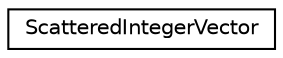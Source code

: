 digraph "Graphical Class Hierarchy"
{
 // LATEX_PDF_SIZE
  edge [fontname="Helvetica",fontsize="10",labelfontname="Helvetica",labelfontsize="10"];
  node [fontname="Helvetica",fontsize="10",shape=record];
  rankdir="LR";
  Node0 [label="ScatteredIntegerVector",height=0.2,width=0.4,color="black", fillcolor="white", style="filled",URL="$classoperations__research_1_1sat_1_1_scattered_integer_vector.html",tooltip=" "];
}
